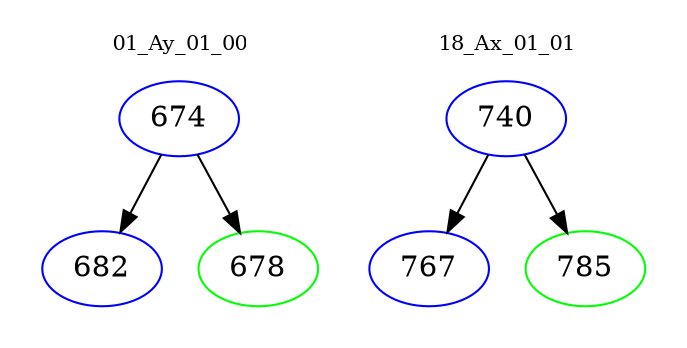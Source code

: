 digraph{
subgraph cluster_0 {
color = white
label = "01_Ay_01_00";
fontsize=10;
T0_674 [label="674", color="blue"]
T0_674 -> T0_682 [color="black"]
T0_682 [label="682", color="blue"]
T0_674 -> T0_678 [color="black"]
T0_678 [label="678", color="green"]
}
subgraph cluster_1 {
color = white
label = "18_Ax_01_01";
fontsize=10;
T1_740 [label="740", color="blue"]
T1_740 -> T1_767 [color="black"]
T1_767 [label="767", color="blue"]
T1_740 -> T1_785 [color="black"]
T1_785 [label="785", color="green"]
}
}
